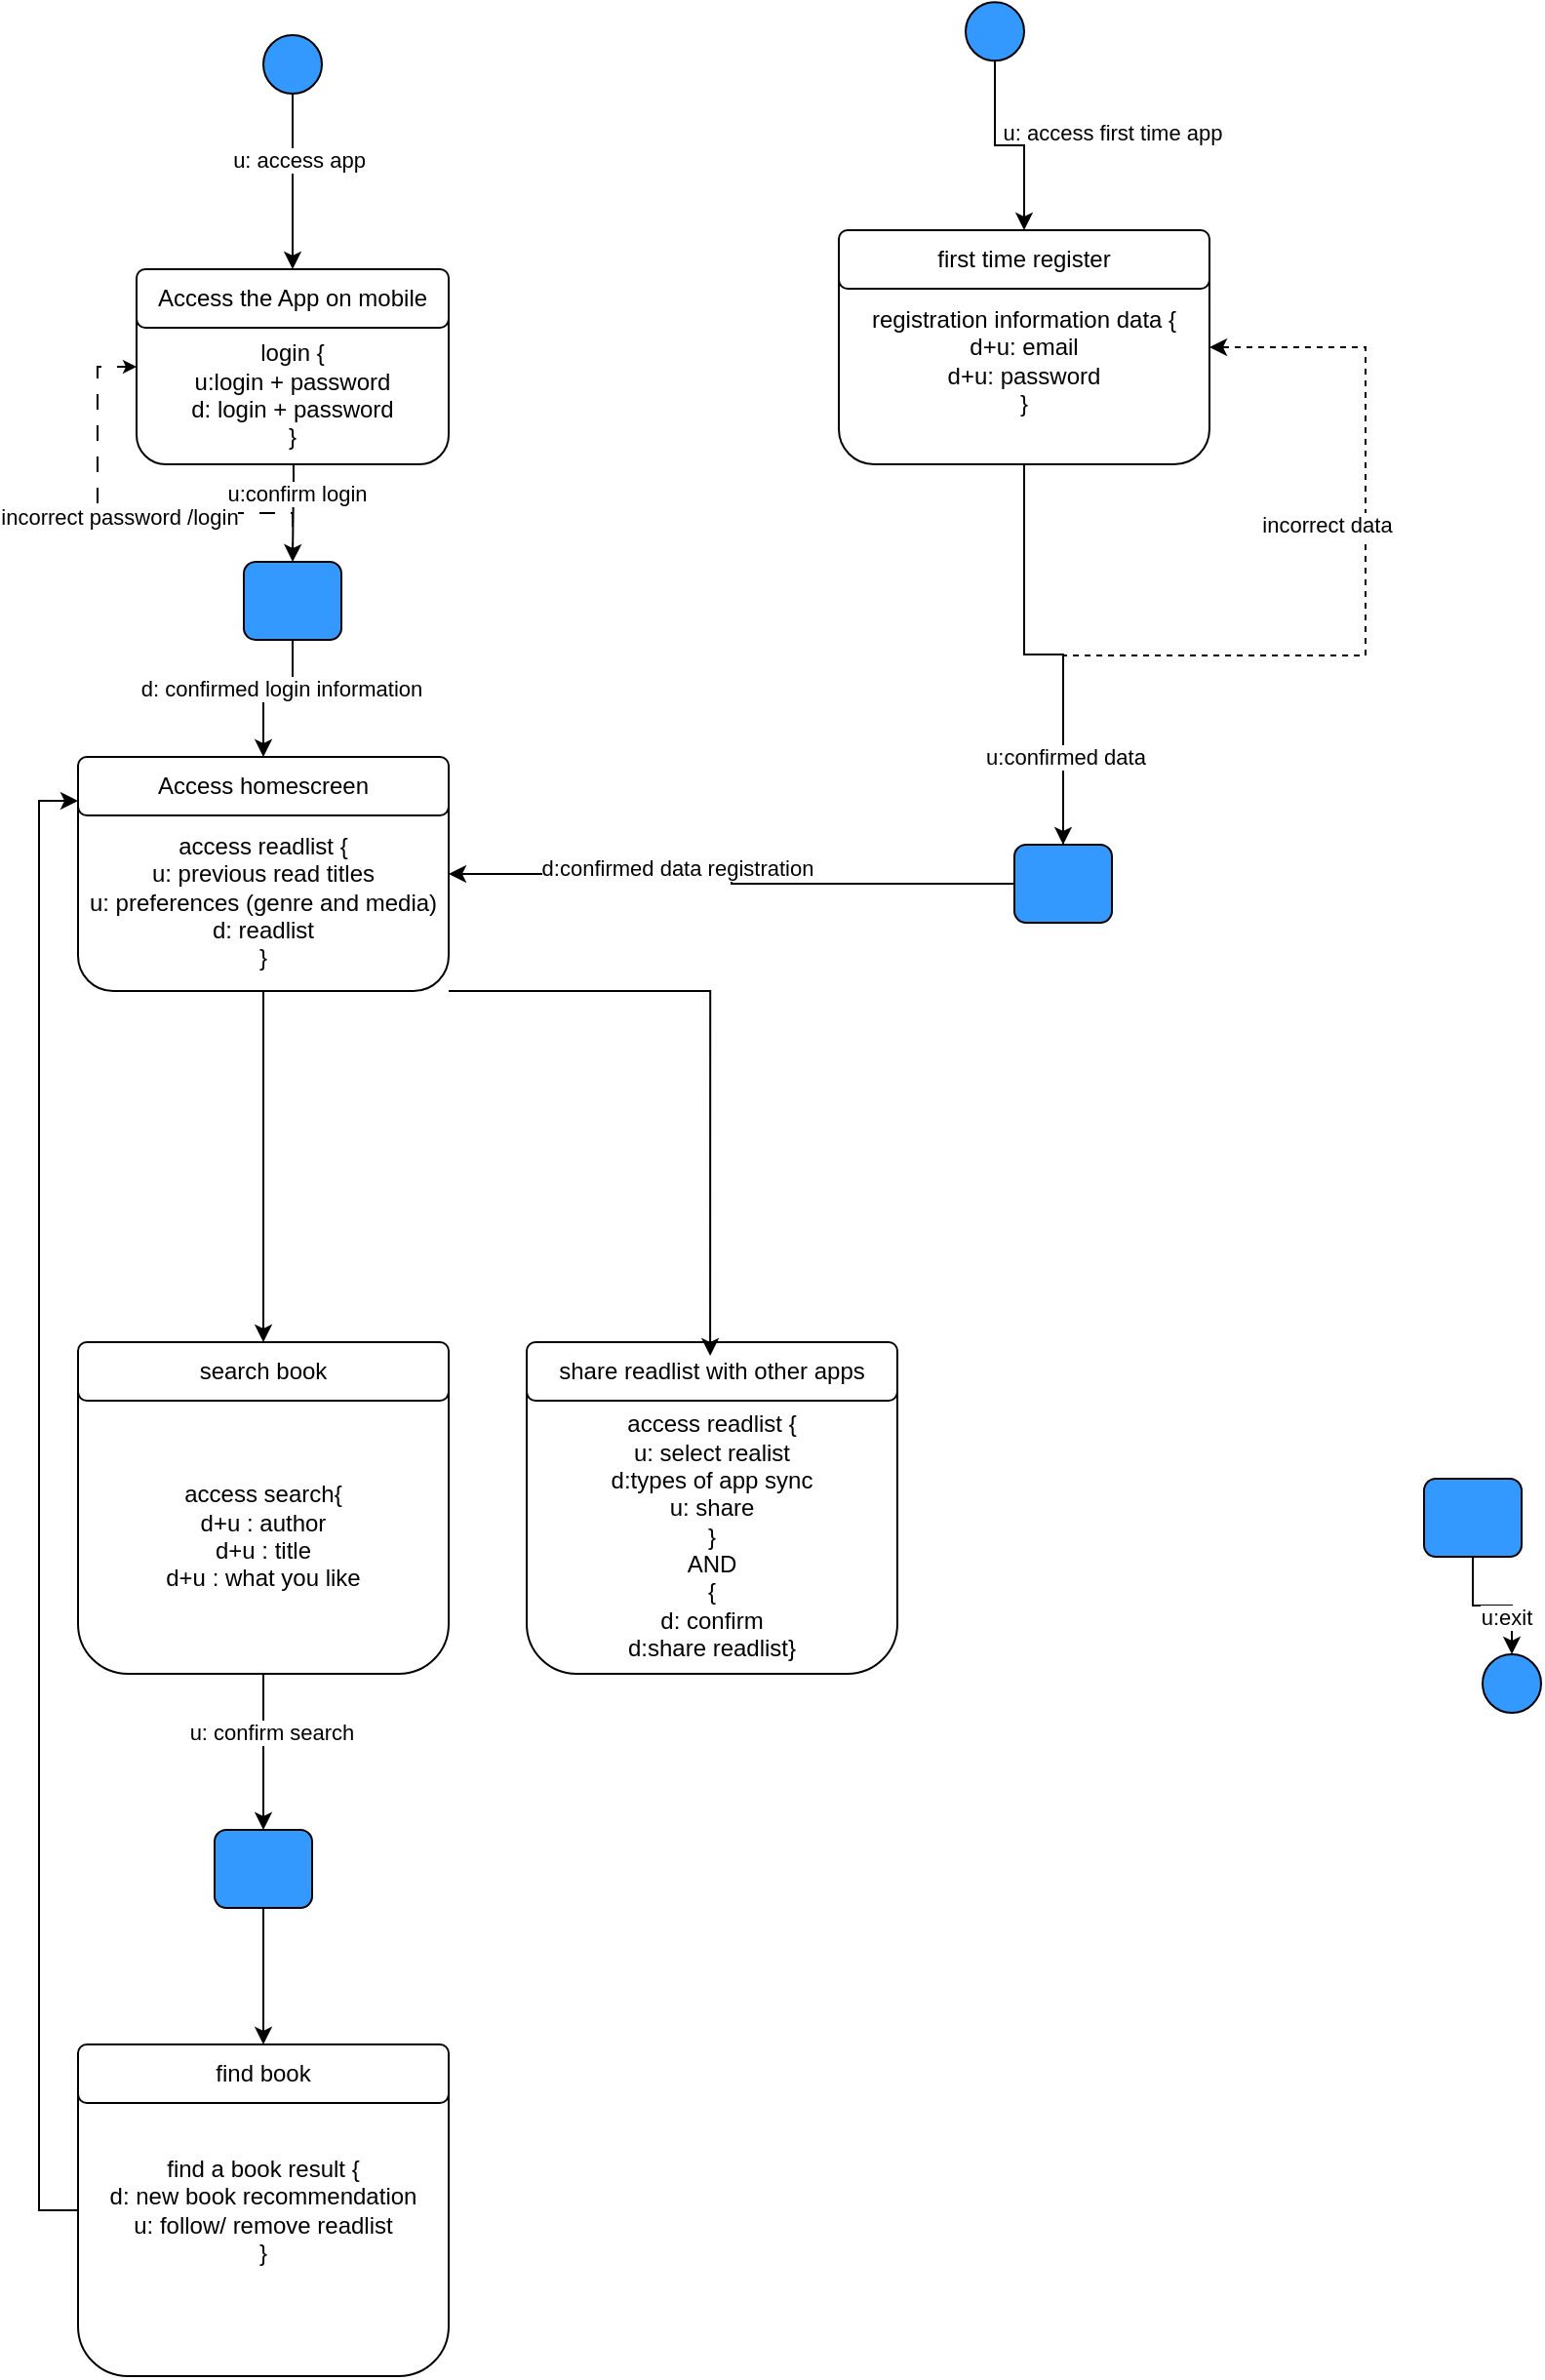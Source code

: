 <mxfile version="24.8.4">
  <diagram name="Seite-1" id="LkaPLqVaPoy7Aku4irH9">
    <mxGraphModel grid="1" page="1" gridSize="10" guides="1" tooltips="1" connect="1" arrows="1" fold="1" pageScale="1" pageWidth="827" pageHeight="1169" math="0" shadow="0">
      <root>
        <mxCell id="0" />
        <mxCell id="1" parent="0" />
        <mxCell id="uM3iKlPAIUyaHaSka0_Z-7" style="edgeStyle=orthogonalEdgeStyle;rounded=0;orthogonalLoop=1;jettySize=auto;html=1;entryX=0.5;entryY=0;entryDx=0;entryDy=0;" edge="1" parent="1" target="uM3iKlPAIUyaHaSka0_Z-6">
          <mxGeometry relative="1" as="geometry">
            <mxPoint x="160" y="340" as="sourcePoint" />
          </mxGeometry>
        </mxCell>
        <mxCell id="uM3iKlPAIUyaHaSka0_Z-41" value="u:confirm login" style="edgeLabel;html=1;align=center;verticalAlign=middle;resizable=0;points=[];" connectable="0" vertex="1" parent="uM3iKlPAIUyaHaSka0_Z-7">
          <mxGeometry x="0.227" y="2" relative="1" as="geometry">
            <mxPoint as="offset" />
          </mxGeometry>
        </mxCell>
        <mxCell id="uM3iKlPAIUyaHaSka0_Z-1" value="&lt;div&gt;&lt;br&gt;&lt;/div&gt;&lt;div&gt;&lt;br&gt;&lt;/div&gt;&lt;div&gt;login {&lt;/div&gt;&lt;div&gt;u:login + password&lt;/div&gt;&lt;div&gt;d: login + password&lt;br&gt;&lt;/div&gt;&lt;div&gt;}&lt;br&gt;&lt;/div&gt;" style="rounded=1;whiteSpace=wrap;html=1;" vertex="1" parent="1">
          <mxGeometry x="80" y="280" width="160" height="100" as="geometry" />
        </mxCell>
        <mxCell id="uM3iKlPAIUyaHaSka0_Z-4" style="edgeStyle=orthogonalEdgeStyle;rounded=0;orthogonalLoop=1;jettySize=auto;html=1;entryX=0.5;entryY=0;entryDx=0;entryDy=0;" edge="1" parent="1" source="uM3iKlPAIUyaHaSka0_Z-3" target="uM3iKlPAIUyaHaSka0_Z-1">
          <mxGeometry relative="1" as="geometry" />
        </mxCell>
        <mxCell id="uM3iKlPAIUyaHaSka0_Z-19" value="u: access app" style="edgeLabel;html=1;align=center;verticalAlign=middle;resizable=0;points=[];" connectable="0" vertex="1" parent="uM3iKlPAIUyaHaSka0_Z-4">
          <mxGeometry x="-0.257" y="3" relative="1" as="geometry">
            <mxPoint as="offset" />
          </mxGeometry>
        </mxCell>
        <mxCell id="uM3iKlPAIUyaHaSka0_Z-3" value="" style="ellipse;whiteSpace=wrap;html=1;aspect=fixed;fillColor=#3399FF;" vertex="1" parent="1">
          <mxGeometry x="145" y="160" width="30" height="30" as="geometry" />
        </mxCell>
        <mxCell id="uM3iKlPAIUyaHaSka0_Z-9" style="edgeStyle=orthogonalEdgeStyle;rounded=0;orthogonalLoop=1;jettySize=auto;html=1;" edge="1" parent="1" source="uM3iKlPAIUyaHaSka0_Z-6" target="uM3iKlPAIUyaHaSka0_Z-8">
          <mxGeometry relative="1" as="geometry" />
        </mxCell>
        <mxCell id="uM3iKlPAIUyaHaSka0_Z-21" value="d: confirmed login information" style="edgeLabel;html=1;align=center;verticalAlign=middle;resizable=0;points=[];" connectable="0" vertex="1" parent="uM3iKlPAIUyaHaSka0_Z-9">
          <mxGeometry x="-0.033" y="-5" relative="1" as="geometry">
            <mxPoint as="offset" />
          </mxGeometry>
        </mxCell>
        <mxCell id="uM3iKlPAIUyaHaSka0_Z-16" style="edgeStyle=orthogonalEdgeStyle;rounded=0;orthogonalLoop=1;jettySize=auto;html=1;entryX=0;entryY=0.5;entryDx=0;entryDy=0;strokeWidth=1;targetPerimeterSpacing=2;endSize=4;sourcePerimeterSpacing=2;dashed=1;dashPattern=8 8;" edge="1" parent="1" source="uM3iKlPAIUyaHaSka0_Z-6" target="uM3iKlPAIUyaHaSka0_Z-1">
          <mxGeometry relative="1" as="geometry" />
        </mxCell>
        <mxCell id="uM3iKlPAIUyaHaSka0_Z-20" value="incorrect password /login" style="edgeLabel;html=1;align=center;verticalAlign=middle;resizable=0;points=[];" connectable="0" vertex="1" parent="uM3iKlPAIUyaHaSka0_Z-16">
          <mxGeometry x="0.028" y="2" relative="1" as="geometry">
            <mxPoint as="offset" />
          </mxGeometry>
        </mxCell>
        <mxCell id="uM3iKlPAIUyaHaSka0_Z-6" value="" style="rounded=1;whiteSpace=wrap;html=1;fillColor=#3399FF;" vertex="1" parent="1">
          <mxGeometry x="135" y="430" width="50" height="40" as="geometry" />
        </mxCell>
        <mxCell id="uM3iKlPAIUyaHaSka0_Z-8" value="&lt;div&gt;&lt;br&gt;&lt;/div&gt;&lt;div&gt;&lt;br&gt;&lt;/div&gt;&lt;div&gt;access readlist {&lt;/div&gt;&lt;div&gt;u: previous read titles&lt;/div&gt;&lt;div&gt;u: preferences (genre and media)&lt;br&gt;&lt;/div&gt;&lt;div&gt;d: readlist&lt;br&gt;&lt;/div&gt;&lt;div&gt;}&lt;/div&gt;" style="rounded=1;whiteSpace=wrap;html=1;" vertex="1" parent="1">
          <mxGeometry x="50" y="530" width="190" height="120" as="geometry" />
        </mxCell>
        <mxCell id="uM3iKlPAIUyaHaSka0_Z-13" style="edgeStyle=orthogonalEdgeStyle;rounded=0;orthogonalLoop=1;jettySize=auto;html=1;entryX=1;entryY=0.5;entryDx=0;entryDy=0;" edge="1" parent="1" source="uM3iKlPAIUyaHaSka0_Z-10" target="uM3iKlPAIUyaHaSka0_Z-8">
          <mxGeometry relative="1" as="geometry" />
        </mxCell>
        <mxCell id="uM3iKlPAIUyaHaSka0_Z-42" value="d:confirmed data registration" style="edgeLabel;html=1;align=center;verticalAlign=middle;resizable=0;points=[];" connectable="0" vertex="1" parent="uM3iKlPAIUyaHaSka0_Z-13">
          <mxGeometry x="0.207" y="-3" relative="1" as="geometry">
            <mxPoint as="offset" />
          </mxGeometry>
        </mxCell>
        <mxCell id="uM3iKlPAIUyaHaSka0_Z-17" style="edgeStyle=orthogonalEdgeStyle;rounded=0;orthogonalLoop=1;jettySize=auto;html=1;entryX=1;entryY=0.5;entryDx=0;entryDy=0;dashed=1;" edge="1" parent="1" source="uM3iKlPAIUyaHaSka0_Z-10" target="uM3iKlPAIUyaHaSka0_Z-14">
          <mxGeometry relative="1" as="geometry">
            <Array as="points">
              <mxPoint x="555" y="478" />
              <mxPoint x="710" y="478" />
              <mxPoint x="710" y="320" />
            </Array>
          </mxGeometry>
        </mxCell>
        <mxCell id="uM3iKlPAIUyaHaSka0_Z-38" value="incorrect data" style="edgeLabel;html=1;align=center;verticalAlign=middle;resizable=0;points=[];" connectable="0" vertex="1" parent="uM3iKlPAIUyaHaSka0_Z-17">
          <mxGeometry x="-0.215" y="3" relative="1" as="geometry">
            <mxPoint x="39" y="-64" as="offset" />
          </mxGeometry>
        </mxCell>
        <mxCell id="uM3iKlPAIUyaHaSka0_Z-10" value="" style="rounded=1;whiteSpace=wrap;html=1;fillColor=#3399FF;" vertex="1" parent="1">
          <mxGeometry x="530" y="575" width="50" height="40" as="geometry" />
        </mxCell>
        <mxCell id="uM3iKlPAIUyaHaSka0_Z-15" style="edgeStyle=orthogonalEdgeStyle;rounded=0;orthogonalLoop=1;jettySize=auto;html=1;entryX=0.5;entryY=0;entryDx=0;entryDy=0;" edge="1" parent="1" source="uM3iKlPAIUyaHaSka0_Z-14" target="uM3iKlPAIUyaHaSka0_Z-10">
          <mxGeometry relative="1" as="geometry" />
        </mxCell>
        <mxCell id="uM3iKlPAIUyaHaSka0_Z-39" value="u:confirmed data" style="edgeLabel;html=1;align=center;verticalAlign=middle;resizable=0;points=[];" connectable="0" vertex="1" parent="uM3iKlPAIUyaHaSka0_Z-15">
          <mxGeometry x="0.583" y="1" relative="1" as="geometry">
            <mxPoint as="offset" />
          </mxGeometry>
        </mxCell>
        <mxCell id="uM3iKlPAIUyaHaSka0_Z-14" value="&lt;div&gt;&lt;br&gt;&lt;/div&gt;&lt;div&gt;registration information data {&lt;/div&gt;&lt;div&gt;d+u: email&lt;/div&gt;&lt;div&gt;d+u: password&lt;br&gt;&lt;/div&gt;&lt;div&gt;}&lt;/div&gt;" style="rounded=1;whiteSpace=wrap;html=1;" vertex="1" parent="1">
          <mxGeometry x="440" y="260" width="190" height="120" as="geometry" />
        </mxCell>
        <mxCell id="uM3iKlPAIUyaHaSka0_Z-18" value="Access the App on mobile" style="rounded=1;whiteSpace=wrap;html=1;" vertex="1" parent="1">
          <mxGeometry x="80" y="280" width="160" height="30" as="geometry" />
        </mxCell>
        <mxCell id="uM3iKlPAIUyaHaSka0_Z-22" value="Access homescreen" style="rounded=1;whiteSpace=wrap;html=1;" vertex="1" parent="1">
          <mxGeometry x="50" y="530" width="190" height="30" as="geometry" />
        </mxCell>
        <mxCell id="uM3iKlPAIUyaHaSka0_Z-23" value="first time register" style="rounded=1;whiteSpace=wrap;html=1;" vertex="1" parent="1">
          <mxGeometry x="440" y="260" width="190" height="30" as="geometry" />
        </mxCell>
        <mxCell id="uM3iKlPAIUyaHaSka0_Z-31" style="edgeStyle=orthogonalEdgeStyle;rounded=0;orthogonalLoop=1;jettySize=auto;html=1;entryX=0.5;entryY=0;entryDx=0;entryDy=0;" edge="1" parent="1" source="uM3iKlPAIUyaHaSka0_Z-8" target="uM3iKlPAIUyaHaSka0_Z-29">
          <mxGeometry relative="1" as="geometry">
            <mxPoint x="145" y="780" as="sourcePoint" />
          </mxGeometry>
        </mxCell>
        <mxCell id="uM3iKlPAIUyaHaSka0_Z-54" style="edgeStyle=orthogonalEdgeStyle;rounded=0;orthogonalLoop=1;jettySize=auto;html=1;" edge="1" parent="1" source="uM3iKlPAIUyaHaSka0_Z-28">
          <mxGeometry relative="1" as="geometry">
            <mxPoint x="145" y="1080" as="targetPoint" />
          </mxGeometry>
        </mxCell>
        <mxCell id="uM3iKlPAIUyaHaSka0_Z-57" value="u: confirm search" style="edgeLabel;html=1;align=center;verticalAlign=middle;resizable=0;points=[];" connectable="0" vertex="1" parent="uM3iKlPAIUyaHaSka0_Z-54">
          <mxGeometry x="-0.255" y="4" relative="1" as="geometry">
            <mxPoint as="offset" />
          </mxGeometry>
        </mxCell>
        <mxCell id="uM3iKlPAIUyaHaSka0_Z-28" value="&lt;div&gt;&lt;br&gt;&lt;/div&gt;&lt;div&gt;&lt;br&gt;&lt;/div&gt;&lt;div&gt;access search{&lt;/div&gt;&lt;div&gt;d+u : author&lt;/div&gt;&lt;div&gt;d+u : title&lt;/div&gt;&lt;div&gt;d+u : what you like&lt;br&gt;&lt;/div&gt;" style="rounded=1;whiteSpace=wrap;html=1;" vertex="1" parent="1">
          <mxGeometry x="50" y="830" width="190" height="170" as="geometry" />
        </mxCell>
        <mxCell id="uM3iKlPAIUyaHaSka0_Z-29" value="search book" style="rounded=1;whiteSpace=wrap;html=1;" vertex="1" parent="1">
          <mxGeometry x="50" y="830" width="190" height="30" as="geometry" />
        </mxCell>
        <mxCell id="uM3iKlPAIUyaHaSka0_Z-34" style="edgeStyle=orthogonalEdgeStyle;rounded=0;orthogonalLoop=1;jettySize=auto;html=1;" edge="1" parent="1" source="uM3iKlPAIUyaHaSka0_Z-32" target="uM3iKlPAIUyaHaSka0_Z-36">
          <mxGeometry relative="1" as="geometry">
            <mxPoint x="800" y="970" as="targetPoint" />
          </mxGeometry>
        </mxCell>
        <mxCell id="uM3iKlPAIUyaHaSka0_Z-37" value="u:exit" style="edgeLabel;html=1;align=center;verticalAlign=middle;resizable=0;points=[];" connectable="0" vertex="1" parent="uM3iKlPAIUyaHaSka0_Z-34">
          <mxGeometry x="0.2" y="-6" relative="1" as="geometry">
            <mxPoint as="offset" />
          </mxGeometry>
        </mxCell>
        <mxCell id="uM3iKlPAIUyaHaSka0_Z-32" value="" style="rounded=1;whiteSpace=wrap;html=1;fillColor=#3399FF;" vertex="1" parent="1">
          <mxGeometry x="740" y="900" width="50" height="40" as="geometry" />
        </mxCell>
        <mxCell id="uM3iKlPAIUyaHaSka0_Z-36" value="" style="ellipse;whiteSpace=wrap;html=1;aspect=fixed;fillColor=#3399FF;" vertex="1" parent="1">
          <mxGeometry x="770" y="990" width="30" height="30" as="geometry" />
        </mxCell>
        <mxCell id="uM3iKlPAIUyaHaSka0_Z-48" value="u: access first time app" style="edgeLabel;html=1;align=center;verticalAlign=middle;resizable=0;points=[];" connectable="0" vertex="1" parent="1">
          <mxGeometry x="580" y="210.004" as="geometry" />
        </mxCell>
        <mxCell id="uM3iKlPAIUyaHaSka0_Z-50" style="edgeStyle=orthogonalEdgeStyle;rounded=0;orthogonalLoop=1;jettySize=auto;html=1;entryX=0.5;entryY=0;entryDx=0;entryDy=0;" edge="1" parent="1" source="uM3iKlPAIUyaHaSka0_Z-49" target="uM3iKlPAIUyaHaSka0_Z-23">
          <mxGeometry relative="1" as="geometry" />
        </mxCell>
        <mxCell id="uM3iKlPAIUyaHaSka0_Z-49" value="" style="ellipse;whiteSpace=wrap;html=1;aspect=fixed;fillColor=#3399FF;" vertex="1" parent="1">
          <mxGeometry x="505" y="143.14" width="30" height="30" as="geometry" />
        </mxCell>
        <mxCell id="uM3iKlPAIUyaHaSka0_Z-51" value="&lt;div&gt;&lt;br&gt;&lt;/div&gt;&lt;div&gt;&lt;br&gt;&lt;/div&gt;&lt;div&gt;&lt;br&gt;&lt;/div&gt;&lt;div&gt;access readlist {&lt;/div&gt;&lt;div&gt;u: select realist&lt;br&gt;&lt;/div&gt;&lt;div&gt;d:types of app sync&lt;br&gt;&lt;/div&gt;&lt;div&gt;u: share&lt;/div&gt;&lt;div&gt;}&lt;/div&gt;&lt;div&gt;AND&lt;/div&gt;&lt;div&gt;{&lt;/div&gt;&lt;div&gt;d: confirm&lt;/div&gt;&lt;div&gt;d:share readlist}&lt;br&gt;&lt;/div&gt;&lt;div&gt;&lt;br&gt;&lt;/div&gt;" style="rounded=1;whiteSpace=wrap;html=1;" vertex="1" parent="1">
          <mxGeometry x="280" y="830" width="190" height="170" as="geometry" />
        </mxCell>
        <mxCell id="uM3iKlPAIUyaHaSka0_Z-52" value="share readlist with other apps" style="rounded=1;whiteSpace=wrap;html=1;" vertex="1" parent="1">
          <mxGeometry x="280" y="830" width="190" height="30" as="geometry" />
        </mxCell>
        <mxCell id="uM3iKlPAIUyaHaSka0_Z-53" style="edgeStyle=orthogonalEdgeStyle;rounded=0;orthogonalLoop=1;jettySize=auto;html=1;entryX=0.495;entryY=0.233;entryDx=0;entryDy=0;entryPerimeter=0;" edge="1" parent="1" source="uM3iKlPAIUyaHaSka0_Z-8" target="uM3iKlPAIUyaHaSka0_Z-52">
          <mxGeometry relative="1" as="geometry">
            <Array as="points">
              <mxPoint x="374" y="650" />
            </Array>
          </mxGeometry>
        </mxCell>
        <mxCell id="uM3iKlPAIUyaHaSka0_Z-63" style="edgeStyle=orthogonalEdgeStyle;rounded=0;orthogonalLoop=1;jettySize=auto;html=1;entryX=0.5;entryY=0;entryDx=0;entryDy=0;" edge="1" parent="1" source="uM3iKlPAIUyaHaSka0_Z-55" target="uM3iKlPAIUyaHaSka0_Z-62">
          <mxGeometry relative="1" as="geometry" />
        </mxCell>
        <mxCell id="uM3iKlPAIUyaHaSka0_Z-55" value="" style="rounded=1;whiteSpace=wrap;html=1;fillColor=#3399FF;" vertex="1" parent="1">
          <mxGeometry x="120" y="1080" width="50" height="40" as="geometry" />
        </mxCell>
        <mxCell id="uM3iKlPAIUyaHaSka0_Z-64" style="edgeStyle=orthogonalEdgeStyle;rounded=0;orthogonalLoop=1;jettySize=auto;html=1;entryX=0;entryY=0.75;entryDx=0;entryDy=0;" edge="1" parent="1" source="uM3iKlPAIUyaHaSka0_Z-61" target="uM3iKlPAIUyaHaSka0_Z-22">
          <mxGeometry relative="1" as="geometry">
            <Array as="points">
              <mxPoint x="30" y="1275" />
              <mxPoint x="30" y="553" />
            </Array>
          </mxGeometry>
        </mxCell>
        <mxCell id="uM3iKlPAIUyaHaSka0_Z-61" value="&lt;div&gt;find a book result {&lt;/div&gt;&lt;div&gt;d: new book recommendation&lt;br&gt;&lt;/div&gt;&lt;div&gt;u: follow/ remove readlist&lt;br&gt;&lt;/div&gt;&lt;div&gt;}&lt;/div&gt;" style="rounded=1;whiteSpace=wrap;html=1;" vertex="1" parent="1">
          <mxGeometry x="50" y="1190" width="190" height="170" as="geometry" />
        </mxCell>
        <mxCell id="uM3iKlPAIUyaHaSka0_Z-62" value="find book" style="rounded=1;whiteSpace=wrap;html=1;" vertex="1" parent="1">
          <mxGeometry x="50" y="1190" width="190" height="30" as="geometry" />
        </mxCell>
      </root>
    </mxGraphModel>
  </diagram>
</mxfile>
